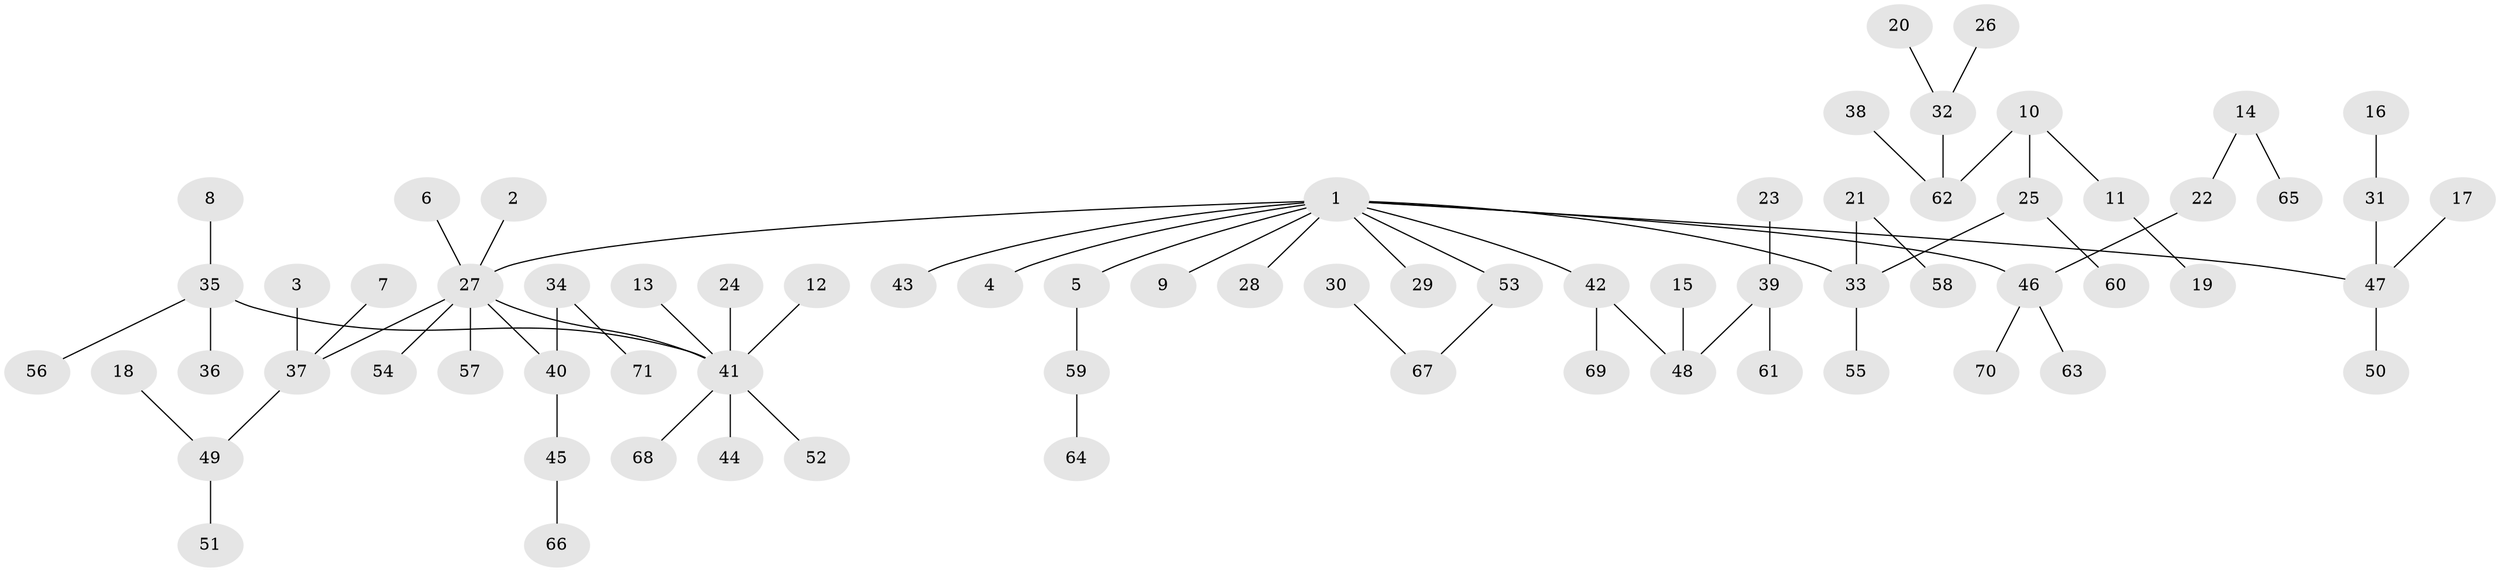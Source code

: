 // original degree distribution, {6: 0.02112676056338028, 5: 0.056338028169014086, 9: 0.007042253521126761, 2: 0.2535211267605634, 3: 0.07746478873239436, 4: 0.04929577464788732, 1: 0.528169014084507, 7: 0.007042253521126761}
// Generated by graph-tools (version 1.1) at 2025/26/03/09/25 03:26:27]
// undirected, 71 vertices, 70 edges
graph export_dot {
graph [start="1"]
  node [color=gray90,style=filled];
  1;
  2;
  3;
  4;
  5;
  6;
  7;
  8;
  9;
  10;
  11;
  12;
  13;
  14;
  15;
  16;
  17;
  18;
  19;
  20;
  21;
  22;
  23;
  24;
  25;
  26;
  27;
  28;
  29;
  30;
  31;
  32;
  33;
  34;
  35;
  36;
  37;
  38;
  39;
  40;
  41;
  42;
  43;
  44;
  45;
  46;
  47;
  48;
  49;
  50;
  51;
  52;
  53;
  54;
  55;
  56;
  57;
  58;
  59;
  60;
  61;
  62;
  63;
  64;
  65;
  66;
  67;
  68;
  69;
  70;
  71;
  1 -- 4 [weight=1.0];
  1 -- 5 [weight=1.0];
  1 -- 9 [weight=1.0];
  1 -- 27 [weight=1.0];
  1 -- 28 [weight=1.0];
  1 -- 29 [weight=1.0];
  1 -- 33 [weight=1.0];
  1 -- 42 [weight=1.0];
  1 -- 43 [weight=1.0];
  1 -- 46 [weight=1.0];
  1 -- 47 [weight=1.0];
  1 -- 53 [weight=1.0];
  2 -- 27 [weight=1.0];
  3 -- 37 [weight=1.0];
  5 -- 59 [weight=1.0];
  6 -- 27 [weight=1.0];
  7 -- 37 [weight=1.0];
  8 -- 35 [weight=1.0];
  10 -- 11 [weight=1.0];
  10 -- 25 [weight=1.0];
  10 -- 62 [weight=1.0];
  11 -- 19 [weight=1.0];
  12 -- 41 [weight=1.0];
  13 -- 41 [weight=1.0];
  14 -- 22 [weight=1.0];
  14 -- 65 [weight=1.0];
  15 -- 48 [weight=1.0];
  16 -- 31 [weight=1.0];
  17 -- 47 [weight=1.0];
  18 -- 49 [weight=1.0];
  20 -- 32 [weight=1.0];
  21 -- 33 [weight=1.0];
  21 -- 58 [weight=1.0];
  22 -- 46 [weight=1.0];
  23 -- 39 [weight=1.0];
  24 -- 41 [weight=1.0];
  25 -- 33 [weight=1.0];
  25 -- 60 [weight=1.0];
  26 -- 32 [weight=1.0];
  27 -- 37 [weight=1.0];
  27 -- 40 [weight=1.0];
  27 -- 41 [weight=1.0];
  27 -- 54 [weight=1.0];
  27 -- 57 [weight=1.0];
  30 -- 67 [weight=1.0];
  31 -- 47 [weight=1.0];
  32 -- 62 [weight=1.0];
  33 -- 55 [weight=1.0];
  34 -- 40 [weight=1.0];
  34 -- 71 [weight=1.0];
  35 -- 36 [weight=1.0];
  35 -- 41 [weight=1.0];
  35 -- 56 [weight=1.0];
  37 -- 49 [weight=1.0];
  38 -- 62 [weight=1.0];
  39 -- 48 [weight=1.0];
  39 -- 61 [weight=1.0];
  40 -- 45 [weight=1.0];
  41 -- 44 [weight=1.0];
  41 -- 52 [weight=1.0];
  41 -- 68 [weight=1.0];
  42 -- 48 [weight=1.0];
  42 -- 69 [weight=1.0];
  45 -- 66 [weight=1.0];
  46 -- 63 [weight=1.0];
  46 -- 70 [weight=1.0];
  47 -- 50 [weight=1.0];
  49 -- 51 [weight=1.0];
  53 -- 67 [weight=1.0];
  59 -- 64 [weight=1.0];
}
